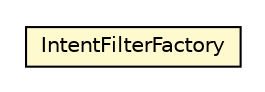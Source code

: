 #!/usr/local/bin/dot
#
# Class diagram 
# Generated by UMLGraph version 5.1 (http://www.umlgraph.org/)
#

digraph G {
	edge [fontname="Helvetica",fontsize=10,labelfontname="Helvetica",labelfontsize=10];
	node [fontname="Helvetica",fontsize=10,shape=plaintext];
	nodesep=0.25;
	ranksep=0.5;
	// org.androidtransfuse.analysis.IntentFilterFactory
	c37749 [label=<<table title="org.androidtransfuse.analysis.IntentFilterFactory" border="0" cellborder="1" cellspacing="0" cellpadding="2" port="p" bgcolor="lemonChiffon" href="./IntentFilterFactory.html">
		<tr><td><table border="0" cellspacing="0" cellpadding="1">
<tr><td align="center" balign="center"> IntentFilterFactory </td></tr>
		</table></td></tr>
		</table>>, fontname="Helvetica", fontcolor="black", fontsize=10.0];
}


